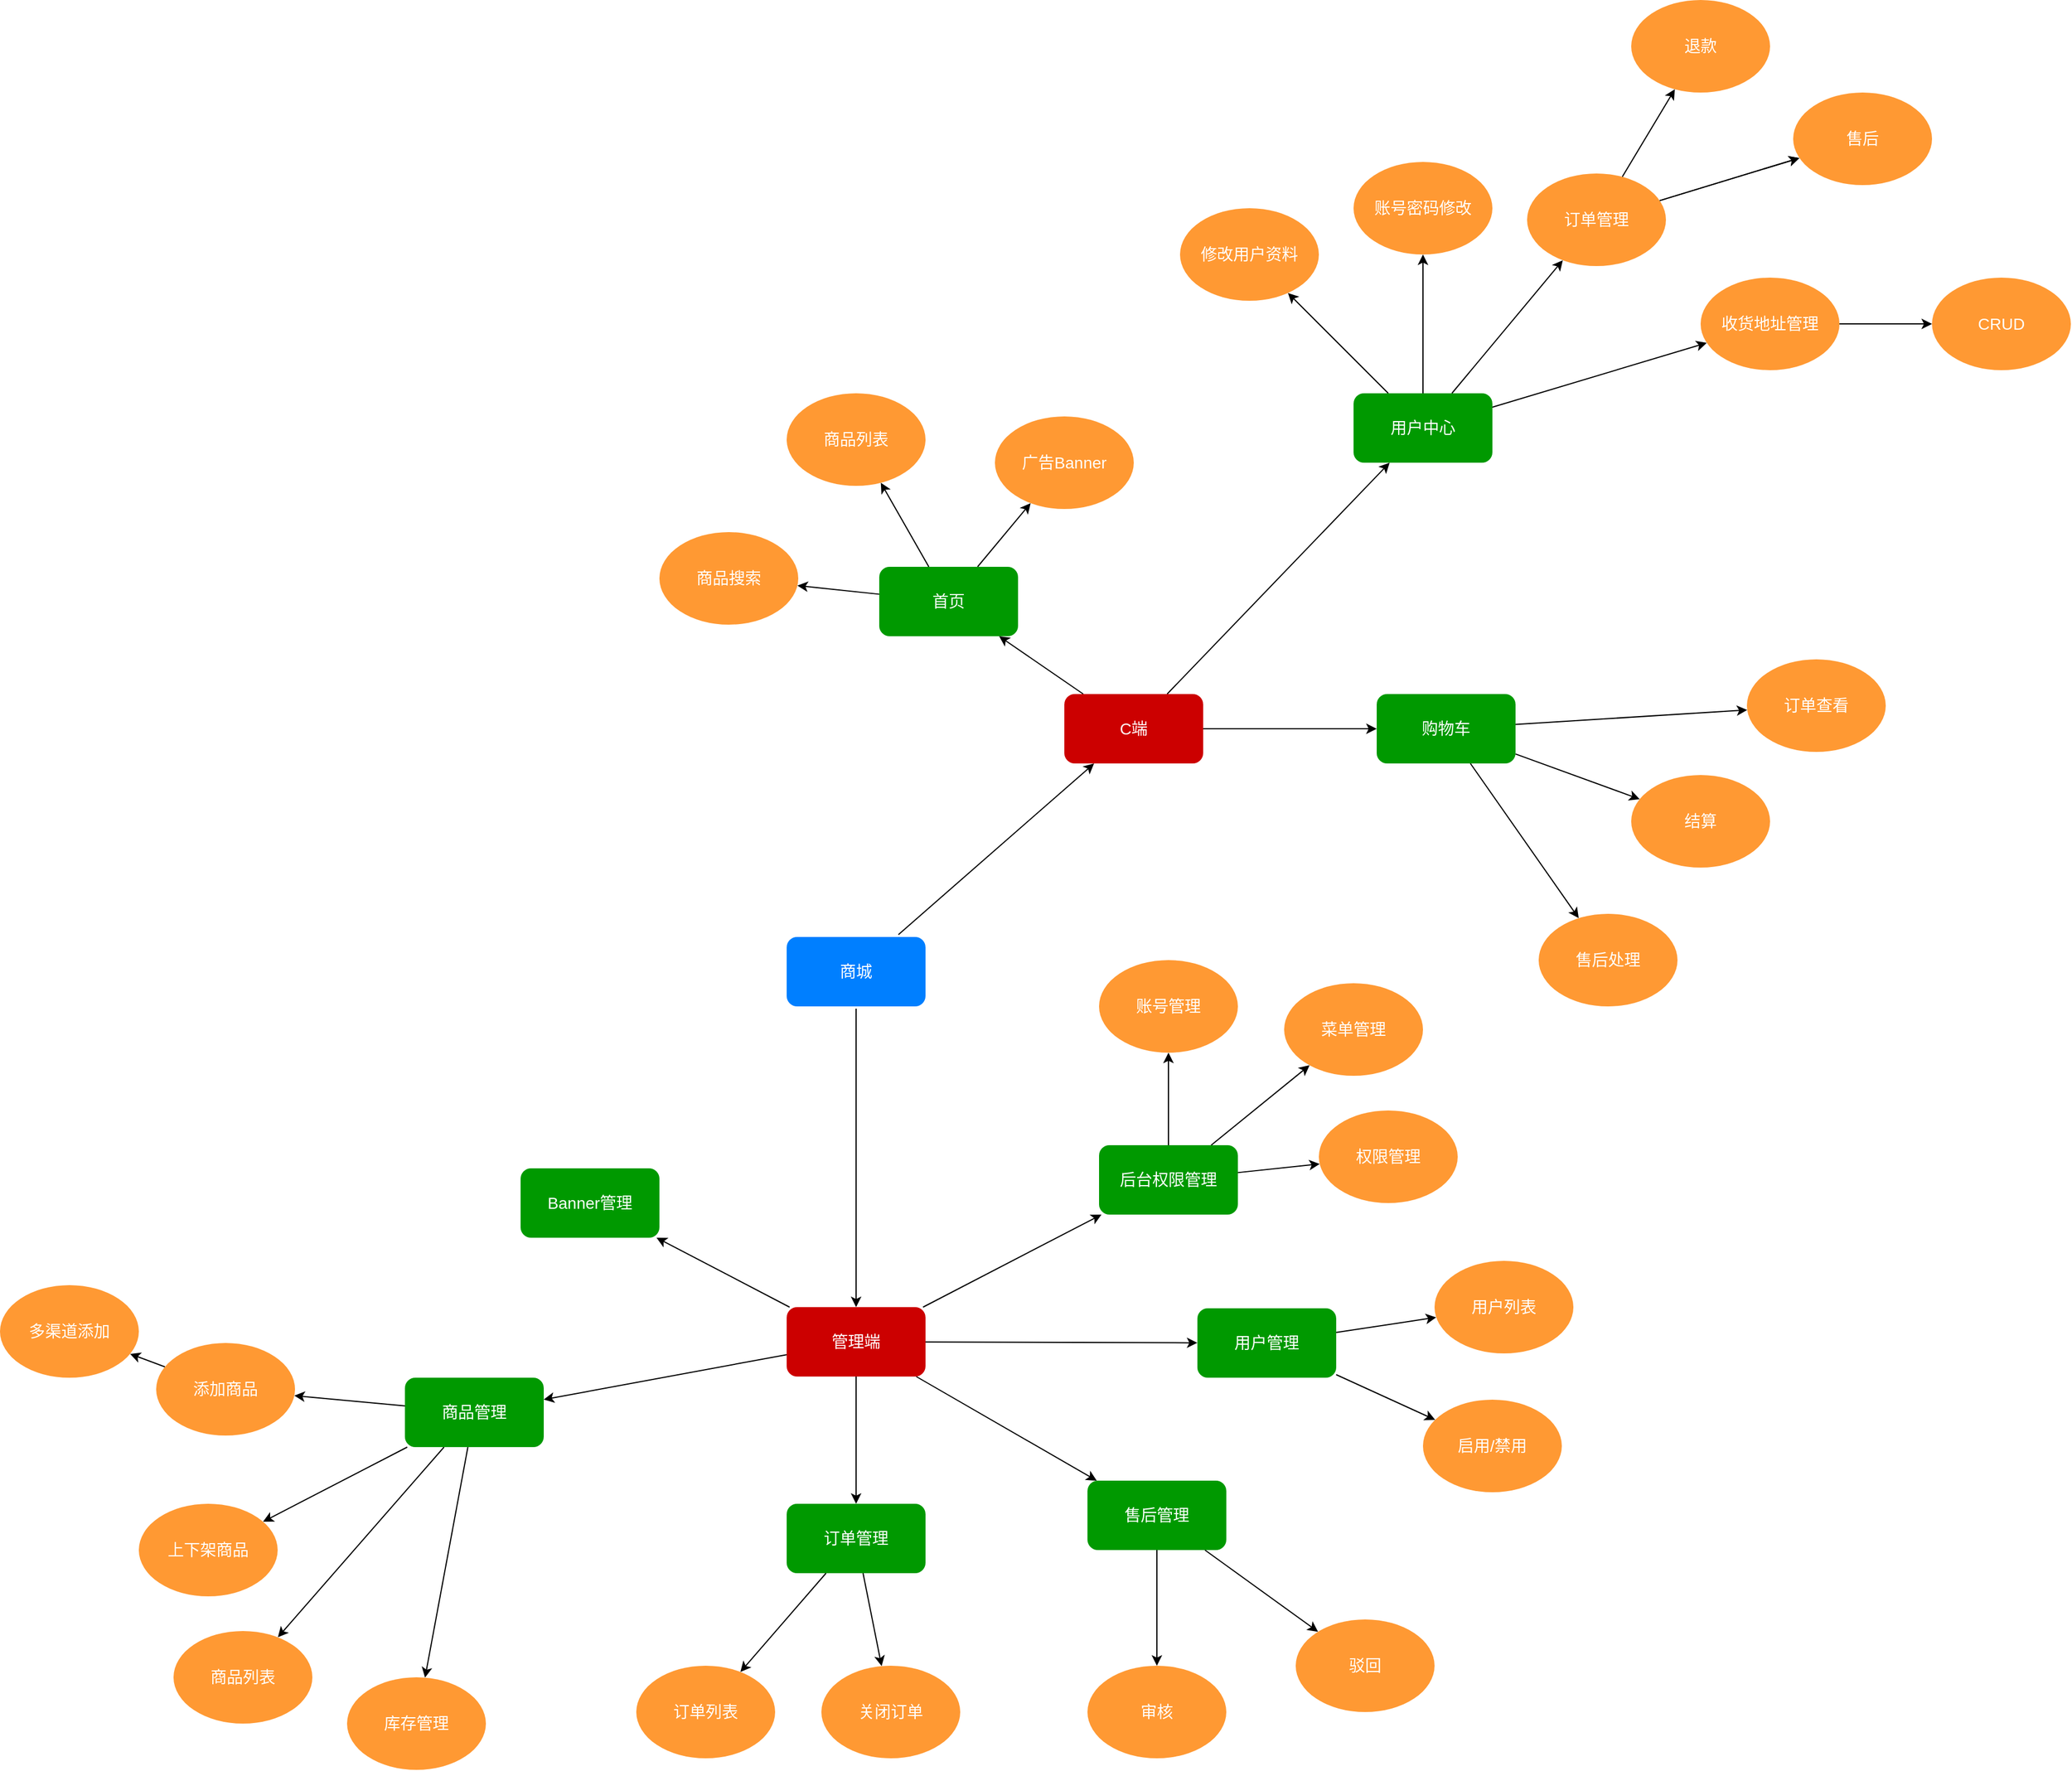 <mxfile version="13.6.5" type="github">
  <diagram id="6a731a19-8d31-9384-78a2-239565b7b9f0" name="Page-1">
    <mxGraphModel dx="2031" dy="1019" grid="1" gridSize="10" guides="1" tooltips="1" connect="1" arrows="1" fold="1" page="1" pageScale="1" pageWidth="1169" pageHeight="827" background="#ffffff" math="0" shadow="0">
      <root>
        <mxCell id="0" />
        <mxCell id="1" parent="0" />
        <mxCell id="fs0dfM01-aWYpjKkijkv-1802" value="" style="edgeStyle=none;rounded=0;orthogonalLoop=1;jettySize=auto;html=1;fontSize=14;fontColor=#FFFFFF;" parent="1" source="fs0dfM01-aWYpjKkijkv-1781" target="fs0dfM01-aWYpjKkijkv-1801" edge="1">
          <mxGeometry relative="1" as="geometry" />
        </mxCell>
        <mxCell id="fs0dfM01-aWYpjKkijkv-1804" value="" style="edgeStyle=none;rounded=0;orthogonalLoop=1;jettySize=auto;html=1;fontSize=14;fontColor=#FFFFFF;" parent="1" source="fs0dfM01-aWYpjKkijkv-1781" target="fs0dfM01-aWYpjKkijkv-1803" edge="1">
          <mxGeometry relative="1" as="geometry" />
        </mxCell>
        <mxCell id="fs0dfM01-aWYpjKkijkv-1781" value="商城" style="rounded=1;whiteSpace=wrap;html=1;strokeColor=none;strokeWidth=3;perimeterSpacing=2;fontSize=14;fontColor=#FFFFFF;fillColor=#007FFF;" parent="1" vertex="1">
          <mxGeometry x="1010" y="890" width="120" height="60" as="geometry" />
        </mxCell>
        <mxCell id="fs0dfM01-aWYpjKkijkv-1841" value="" style="edgeStyle=none;rounded=0;orthogonalLoop=1;jettySize=auto;html=1;fontSize=14;fontColor=#FFFFFF;" parent="1" source="fs0dfM01-aWYpjKkijkv-1801" target="fs0dfM01-aWYpjKkijkv-1840" edge="1">
          <mxGeometry relative="1" as="geometry" />
        </mxCell>
        <mxCell id="fs0dfM01-aWYpjKkijkv-1845" value="" style="edgeStyle=none;rounded=0;orthogonalLoop=1;jettySize=auto;html=1;fontSize=14;fontColor=#FFFFFF;" parent="1" source="fs0dfM01-aWYpjKkijkv-1801" target="fs0dfM01-aWYpjKkijkv-1844" edge="1">
          <mxGeometry relative="1" as="geometry" />
        </mxCell>
        <mxCell id="fs0dfM01-aWYpjKkijkv-1851" value="" style="edgeStyle=none;rounded=0;orthogonalLoop=1;jettySize=auto;html=1;fontSize=14;fontColor=#FFFFFF;" parent="1" source="fs0dfM01-aWYpjKkijkv-1801" target="fs0dfM01-aWYpjKkijkv-1850" edge="1">
          <mxGeometry relative="1" as="geometry" />
        </mxCell>
        <mxCell id="fs0dfM01-aWYpjKkijkv-1801" value="C端" style="whiteSpace=wrap;html=1;rounded=1;fontSize=14;fontColor=#FFFFFF;strokeColor=none;strokeWidth=3;fillColor=#CC0000;" parent="1" vertex="1">
          <mxGeometry x="1250" y="680" width="120" height="60" as="geometry" />
        </mxCell>
        <mxCell id="fs0dfM01-aWYpjKkijkv-1864" value="" style="edgeStyle=none;rounded=0;orthogonalLoop=1;jettySize=auto;html=1;fontSize=14;fontColor=#FFFFFF;" parent="1" source="fs0dfM01-aWYpjKkijkv-1803" target="fs0dfM01-aWYpjKkijkv-1863" edge="1">
          <mxGeometry relative="1" as="geometry" />
        </mxCell>
        <mxCell id="fs0dfM01-aWYpjKkijkv-1866" value="" style="edgeStyle=none;rounded=0;orthogonalLoop=1;jettySize=auto;html=1;fontSize=14;fontColor=#FFFFFF;" parent="1" source="fs0dfM01-aWYpjKkijkv-1803" target="fs0dfM01-aWYpjKkijkv-1865" edge="1">
          <mxGeometry relative="1" as="geometry" />
        </mxCell>
        <mxCell id="fs0dfM01-aWYpjKkijkv-1868" value="" style="edgeStyle=none;rounded=0;orthogonalLoop=1;jettySize=auto;html=1;fontSize=14;fontColor=#FFFFFF;" parent="1" source="fs0dfM01-aWYpjKkijkv-1803" target="fs0dfM01-aWYpjKkijkv-1867" edge="1">
          <mxGeometry relative="1" as="geometry" />
        </mxCell>
        <mxCell id="fs0dfM01-aWYpjKkijkv-1871" value="" style="edgeStyle=none;rounded=0;orthogonalLoop=1;jettySize=auto;html=1;fontSize=14;fontColor=#FFFFFF;" parent="1" source="fs0dfM01-aWYpjKkijkv-1803" target="fs0dfM01-aWYpjKkijkv-1870" edge="1">
          <mxGeometry relative="1" as="geometry" />
        </mxCell>
        <mxCell id="hfIR77nUvffGfV-e1Rjv-10" value="" style="edgeStyle=none;rounded=0;orthogonalLoop=1;jettySize=auto;html=1;" parent="1" source="fs0dfM01-aWYpjKkijkv-1803" target="hfIR77nUvffGfV-e1Rjv-9" edge="1">
          <mxGeometry relative="1" as="geometry" />
        </mxCell>
        <mxCell id="hfIR77nUvffGfV-e1Rjv-34" value="" style="edgeStyle=none;rounded=0;orthogonalLoop=1;jettySize=auto;html=1;" parent="1" source="fs0dfM01-aWYpjKkijkv-1803" target="hfIR77nUvffGfV-e1Rjv-33" edge="1">
          <mxGeometry relative="1" as="geometry" />
        </mxCell>
        <mxCell id="fs0dfM01-aWYpjKkijkv-1803" value="管理端" style="whiteSpace=wrap;html=1;rounded=1;fontSize=14;fontColor=#FFFFFF;strokeColor=none;strokeWidth=3;fillColor=#CC0000;" parent="1" vertex="1">
          <mxGeometry x="1010" y="1210" width="120" height="60" as="geometry" />
        </mxCell>
        <mxCell id="fs0dfM01-aWYpjKkijkv-1813" value="广告Banner" style="ellipse;whiteSpace=wrap;html=1;rounded=1;fontSize=14;fontColor=#FFFFFF;strokeColor=none;strokeWidth=3;fillColor=#FF9933;" parent="1" vertex="1">
          <mxGeometry x="1190" y="440" width="120" height="80" as="geometry" />
        </mxCell>
        <mxCell id="fs0dfM01-aWYpjKkijkv-1815" value="商品列表" style="ellipse;whiteSpace=wrap;html=1;rounded=1;fontSize=14;fontColor=#FFFFFF;strokeColor=none;strokeWidth=3;fillColor=#FF9933;" parent="1" vertex="1">
          <mxGeometry x="1010" y="420" width="120" height="80" as="geometry" />
        </mxCell>
        <mxCell id="fs0dfM01-aWYpjKkijkv-1817" value="商品搜索" style="ellipse;whiteSpace=wrap;html=1;rounded=1;fontSize=14;fontColor=#FFFFFF;strokeColor=none;strokeWidth=3;fillColor=#FF9933;" parent="1" vertex="1">
          <mxGeometry x="900" y="540" width="120" height="80" as="geometry" />
        </mxCell>
        <mxCell id="fs0dfM01-aWYpjKkijkv-1819" value="修改用户资料" style="ellipse;whiteSpace=wrap;html=1;rounded=1;fontSize=14;fontColor=#FFFFFF;strokeColor=none;strokeWidth=3;fillColor=#FF9933;" parent="1" vertex="1">
          <mxGeometry x="1350" y="260" width="120" height="80" as="geometry" />
        </mxCell>
        <mxCell id="fs0dfM01-aWYpjKkijkv-1826" value="账号密码修改" style="ellipse;whiteSpace=wrap;html=1;rounded=1;fontSize=14;fontColor=#FFFFFF;strokeColor=none;strokeWidth=3;fillColor=#FF9933;" parent="1" vertex="1">
          <mxGeometry x="1500" y="220" width="120" height="80" as="geometry" />
        </mxCell>
        <mxCell id="fs0dfM01-aWYpjKkijkv-1830" value="订单查看" style="ellipse;whiteSpace=wrap;html=1;rounded=1;fontSize=14;fontColor=#FFFFFF;strokeColor=none;strokeWidth=3;fillColor=#FF9933;" parent="1" vertex="1">
          <mxGeometry x="1840" y="650" width="120" height="80" as="geometry" />
        </mxCell>
        <mxCell id="fs0dfM01-aWYpjKkijkv-1842" value="" style="edgeStyle=none;rounded=0;orthogonalLoop=1;jettySize=auto;html=1;fontSize=14;fontColor=#FFFFFF;" parent="1" source="fs0dfM01-aWYpjKkijkv-1840" target="fs0dfM01-aWYpjKkijkv-1819" edge="1">
          <mxGeometry relative="1" as="geometry" />
        </mxCell>
        <mxCell id="fs0dfM01-aWYpjKkijkv-1843" value="" style="edgeStyle=none;rounded=0;orthogonalLoop=1;jettySize=auto;html=1;fontSize=14;fontColor=#FFFFFF;" parent="1" source="fs0dfM01-aWYpjKkijkv-1840" target="fs0dfM01-aWYpjKkijkv-1826" edge="1">
          <mxGeometry relative="1" as="geometry" />
        </mxCell>
        <mxCell id="fs0dfM01-aWYpjKkijkv-1862" value="" style="edgeStyle=none;rounded=0;orthogonalLoop=1;jettySize=auto;html=1;fontSize=14;fontColor=#FFFFFF;" parent="1" source="fs0dfM01-aWYpjKkijkv-1840" target="fs0dfM01-aWYpjKkijkv-1861" edge="1">
          <mxGeometry relative="1" as="geometry" />
        </mxCell>
        <mxCell id="Q3qfeO53Vg4vjSG5zvzN-7" value="" style="edgeStyle=none;rounded=0;orthogonalLoop=1;jettySize=auto;html=1;" edge="1" parent="1" source="fs0dfM01-aWYpjKkijkv-1840" target="Q3qfeO53Vg4vjSG5zvzN-6">
          <mxGeometry relative="1" as="geometry" />
        </mxCell>
        <mxCell id="fs0dfM01-aWYpjKkijkv-1840" value="用户中心" style="whiteSpace=wrap;html=1;rounded=1;fontSize=14;fontColor=#FFFFFF;strokeColor=none;strokeWidth=3;fillColor=#009900;" parent="1" vertex="1">
          <mxGeometry x="1500" y="420" width="120" height="60" as="geometry" />
        </mxCell>
        <mxCell id="fs0dfM01-aWYpjKkijkv-1846" value="" style="edgeStyle=none;rounded=0;orthogonalLoop=1;jettySize=auto;html=1;fontSize=14;fontColor=#FFFFFF;" parent="1" source="fs0dfM01-aWYpjKkijkv-1844" target="fs0dfM01-aWYpjKkijkv-1815" edge="1">
          <mxGeometry relative="1" as="geometry" />
        </mxCell>
        <mxCell id="fs0dfM01-aWYpjKkijkv-1847" value="" style="edgeStyle=none;rounded=0;orthogonalLoop=1;jettySize=auto;html=1;fontSize=14;fontColor=#FFFFFF;" parent="1" source="fs0dfM01-aWYpjKkijkv-1844" target="fs0dfM01-aWYpjKkijkv-1817" edge="1">
          <mxGeometry relative="1" as="geometry" />
        </mxCell>
        <mxCell id="fs0dfM01-aWYpjKkijkv-1849" value="" style="edgeStyle=none;rounded=0;orthogonalLoop=1;jettySize=auto;html=1;fontSize=14;fontColor=#FFFFFF;" parent="1" source="fs0dfM01-aWYpjKkijkv-1844" target="fs0dfM01-aWYpjKkijkv-1813" edge="1">
          <mxGeometry relative="1" as="geometry" />
        </mxCell>
        <mxCell id="fs0dfM01-aWYpjKkijkv-1844" value="首页" style="whiteSpace=wrap;html=1;rounded=1;fontSize=14;fontColor=#FFFFFF;strokeColor=none;strokeWidth=3;fillColor=#009900;" parent="1" vertex="1">
          <mxGeometry x="1090" y="570" width="120" height="60" as="geometry" />
        </mxCell>
        <mxCell id="fs0dfM01-aWYpjKkijkv-1852" value="" style="edgeStyle=none;rounded=0;orthogonalLoop=1;jettySize=auto;html=1;fontSize=14;fontColor=#FFFFFF;" parent="1" source="fs0dfM01-aWYpjKkijkv-1850" target="fs0dfM01-aWYpjKkijkv-1830" edge="1">
          <mxGeometry relative="1" as="geometry" />
        </mxCell>
        <mxCell id="fs0dfM01-aWYpjKkijkv-1858" value="" style="edgeStyle=none;rounded=0;orthogonalLoop=1;jettySize=auto;html=1;fontSize=14;fontColor=#FFFFFF;" parent="1" source="fs0dfM01-aWYpjKkijkv-1850" target="fs0dfM01-aWYpjKkijkv-1857" edge="1">
          <mxGeometry relative="1" as="geometry" />
        </mxCell>
        <mxCell id="fs0dfM01-aWYpjKkijkv-1860" value="" style="edgeStyle=none;rounded=0;orthogonalLoop=1;jettySize=auto;html=1;fontSize=14;fontColor=#FFFFFF;" parent="1" source="fs0dfM01-aWYpjKkijkv-1850" target="fs0dfM01-aWYpjKkijkv-1859" edge="1">
          <mxGeometry relative="1" as="geometry" />
        </mxCell>
        <mxCell id="fs0dfM01-aWYpjKkijkv-1850" value="购物车" style="whiteSpace=wrap;html=1;rounded=1;fontSize=14;fontColor=#FFFFFF;strokeColor=none;strokeWidth=3;fillColor=#009900;" parent="1" vertex="1">
          <mxGeometry x="1520" y="680" width="120" height="60" as="geometry" />
        </mxCell>
        <mxCell id="fs0dfM01-aWYpjKkijkv-1857" value="结算" style="ellipse;whiteSpace=wrap;html=1;rounded=1;fontSize=14;fontColor=#FFFFFF;strokeColor=none;strokeWidth=3;fillColor=#FF9933;" parent="1" vertex="1">
          <mxGeometry x="1740" y="750" width="120" height="80" as="geometry" />
        </mxCell>
        <mxCell id="fs0dfM01-aWYpjKkijkv-1859" value="售后处理" style="ellipse;whiteSpace=wrap;html=1;rounded=1;fontSize=14;fontColor=#FFFFFF;strokeColor=none;strokeWidth=3;fillColor=#FF9933;" parent="1" vertex="1">
          <mxGeometry x="1660" y="870" width="120" height="80" as="geometry" />
        </mxCell>
        <mxCell id="Q3qfeO53Vg4vjSG5zvzN-2" value="" style="rounded=0;orthogonalLoop=1;jettySize=auto;html=1;" edge="1" parent="1" source="fs0dfM01-aWYpjKkijkv-1861" target="Q3qfeO53Vg4vjSG5zvzN-1">
          <mxGeometry relative="1" as="geometry" />
        </mxCell>
        <mxCell id="Q3qfeO53Vg4vjSG5zvzN-4" value="" style="edgeStyle=none;rounded=0;orthogonalLoop=1;jettySize=auto;html=1;" edge="1" parent="1" source="fs0dfM01-aWYpjKkijkv-1861" target="Q3qfeO53Vg4vjSG5zvzN-3">
          <mxGeometry relative="1" as="geometry" />
        </mxCell>
        <mxCell id="Q3qfeO53Vg4vjSG5zvzN-5" value="" style="edgeStyle=none;rounded=0;orthogonalLoop=1;jettySize=auto;html=1;" edge="1" parent="1" source="fs0dfM01-aWYpjKkijkv-1861" target="Q3qfeO53Vg4vjSG5zvzN-3">
          <mxGeometry relative="1" as="geometry" />
        </mxCell>
        <mxCell id="fs0dfM01-aWYpjKkijkv-1861" value="订单管理" style="ellipse;whiteSpace=wrap;html=1;rounded=1;fontSize=14;fontColor=#FFFFFF;strokeColor=none;strokeWidth=3;fillColor=#FF9933;" parent="1" vertex="1">
          <mxGeometry x="1650" y="230" width="120" height="80" as="geometry" />
        </mxCell>
        <mxCell id="hfIR77nUvffGfV-e1Rjv-2" value="" style="rounded=0;orthogonalLoop=1;jettySize=auto;html=1;" parent="1" source="fs0dfM01-aWYpjKkijkv-1863" target="hfIR77nUvffGfV-e1Rjv-1" edge="1">
          <mxGeometry relative="1" as="geometry" />
        </mxCell>
        <mxCell id="hfIR77nUvffGfV-e1Rjv-6" value="" style="rounded=0;orthogonalLoop=1;jettySize=auto;html=1;" parent="1" source="fs0dfM01-aWYpjKkijkv-1863" target="hfIR77nUvffGfV-e1Rjv-5" edge="1">
          <mxGeometry relative="1" as="geometry" />
        </mxCell>
        <mxCell id="hfIR77nUvffGfV-e1Rjv-8" value="" style="edgeStyle=none;rounded=0;orthogonalLoop=1;jettySize=auto;html=1;" parent="1" source="fs0dfM01-aWYpjKkijkv-1863" target="hfIR77nUvffGfV-e1Rjv-7" edge="1">
          <mxGeometry relative="1" as="geometry" />
        </mxCell>
        <mxCell id="hfIR77nUvffGfV-e1Rjv-14" value="" style="edgeStyle=none;rounded=0;orthogonalLoop=1;jettySize=auto;html=1;" parent="1" source="fs0dfM01-aWYpjKkijkv-1863" target="hfIR77nUvffGfV-e1Rjv-13" edge="1">
          <mxGeometry relative="1" as="geometry" />
        </mxCell>
        <mxCell id="fs0dfM01-aWYpjKkijkv-1863" value="商品管理" style="whiteSpace=wrap;html=1;rounded=1;fontSize=14;fontColor=#FFFFFF;strokeColor=none;strokeWidth=3;fillColor=#009900;" parent="1" vertex="1">
          <mxGeometry x="680" y="1271" width="120" height="60" as="geometry" />
        </mxCell>
        <mxCell id="hfIR77nUvffGfV-e1Rjv-20" value="" style="edgeStyle=none;rounded=0;orthogonalLoop=1;jettySize=auto;html=1;" parent="1" source="fs0dfM01-aWYpjKkijkv-1865" target="hfIR77nUvffGfV-e1Rjv-19" edge="1">
          <mxGeometry relative="1" as="geometry" />
        </mxCell>
        <mxCell id="hfIR77nUvffGfV-e1Rjv-22" value="" style="edgeStyle=none;rounded=0;orthogonalLoop=1;jettySize=auto;html=1;" parent="1" source="fs0dfM01-aWYpjKkijkv-1865" target="hfIR77nUvffGfV-e1Rjv-21" edge="1">
          <mxGeometry relative="1" as="geometry" />
        </mxCell>
        <mxCell id="fs0dfM01-aWYpjKkijkv-1865" value="售后管理" style="whiteSpace=wrap;html=1;rounded=1;fontSize=14;fontColor=#FFFFFF;strokeColor=none;strokeWidth=3;fillColor=#009900;" parent="1" vertex="1">
          <mxGeometry x="1270" y="1360" width="120" height="60" as="geometry" />
        </mxCell>
        <mxCell id="hfIR77nUvffGfV-e1Rjv-26" value="" style="edgeStyle=none;rounded=0;orthogonalLoop=1;jettySize=auto;html=1;" parent="1" source="fs0dfM01-aWYpjKkijkv-1867" target="hfIR77nUvffGfV-e1Rjv-25" edge="1">
          <mxGeometry relative="1" as="geometry" />
        </mxCell>
        <mxCell id="hfIR77nUvffGfV-e1Rjv-28" value="" style="edgeStyle=none;rounded=0;orthogonalLoop=1;jettySize=auto;html=1;" parent="1" source="fs0dfM01-aWYpjKkijkv-1867" target="hfIR77nUvffGfV-e1Rjv-27" edge="1">
          <mxGeometry relative="1" as="geometry" />
        </mxCell>
        <mxCell id="fs0dfM01-aWYpjKkijkv-1867" value="用户管理" style="whiteSpace=wrap;html=1;rounded=1;fontSize=14;fontColor=#FFFFFF;strokeColor=none;strokeWidth=3;fillColor=#009900;" parent="1" vertex="1">
          <mxGeometry x="1365" y="1211" width="120" height="60" as="geometry" />
        </mxCell>
        <mxCell id="hfIR77nUvffGfV-e1Rjv-12" value="" style="edgeStyle=none;rounded=0;orthogonalLoop=1;jettySize=auto;html=1;" parent="1" source="fs0dfM01-aWYpjKkijkv-1870" target="hfIR77nUvffGfV-e1Rjv-11" edge="1">
          <mxGeometry relative="1" as="geometry" />
        </mxCell>
        <mxCell id="hfIR77nUvffGfV-e1Rjv-18" value="" style="edgeStyle=none;rounded=0;orthogonalLoop=1;jettySize=auto;html=1;" parent="1" source="fs0dfM01-aWYpjKkijkv-1870" target="hfIR77nUvffGfV-e1Rjv-17" edge="1">
          <mxGeometry relative="1" as="geometry" />
        </mxCell>
        <mxCell id="fs0dfM01-aWYpjKkijkv-1870" value="订单管理" style="whiteSpace=wrap;html=1;rounded=1;fontSize=14;fontColor=#FFFFFF;strokeColor=none;strokeWidth=3;fillColor=#009900;" parent="1" vertex="1">
          <mxGeometry x="1010" y="1380" width="120" height="60" as="geometry" />
        </mxCell>
        <mxCell id="hfIR77nUvffGfV-e1Rjv-4" value="" style="rounded=0;orthogonalLoop=1;jettySize=auto;html=1;" parent="1" source="hfIR77nUvffGfV-e1Rjv-1" target="hfIR77nUvffGfV-e1Rjv-3" edge="1">
          <mxGeometry relative="1" as="geometry" />
        </mxCell>
        <mxCell id="hfIR77nUvffGfV-e1Rjv-1" value="添加商品" style="ellipse;whiteSpace=wrap;html=1;rounded=1;fontSize=14;fontColor=#FFFFFF;strokeColor=none;strokeWidth=3;fillColor=#FF9933;" parent="1" vertex="1">
          <mxGeometry x="465" y="1241" width="120" height="80" as="geometry" />
        </mxCell>
        <mxCell id="hfIR77nUvffGfV-e1Rjv-3" value="多渠道添加" style="ellipse;whiteSpace=wrap;html=1;rounded=1;fontSize=14;fontColor=#FFFFFF;strokeColor=none;strokeWidth=3;fillColor=#FF9933;" parent="1" vertex="1">
          <mxGeometry x="330" y="1191" width="120" height="80" as="geometry" />
        </mxCell>
        <mxCell id="hfIR77nUvffGfV-e1Rjv-5" value="上下架商品" style="ellipse;whiteSpace=wrap;html=1;rounded=1;fontSize=14;fontColor=#FFFFFF;strokeColor=none;strokeWidth=3;fillColor=#FF9933;" parent="1" vertex="1">
          <mxGeometry x="450" y="1380" width="120" height="80" as="geometry" />
        </mxCell>
        <mxCell id="hfIR77nUvffGfV-e1Rjv-7" value="商品列表" style="ellipse;whiteSpace=wrap;html=1;rounded=1;fontSize=14;fontColor=#FFFFFF;strokeColor=none;strokeWidth=3;fillColor=#FF9933;" parent="1" vertex="1">
          <mxGeometry x="480" y="1490" width="120" height="80" as="geometry" />
        </mxCell>
        <mxCell id="hfIR77nUvffGfV-e1Rjv-9" value="Banner管理" style="whiteSpace=wrap;html=1;rounded=1;fontSize=14;fontColor=#FFFFFF;strokeColor=none;strokeWidth=3;fillColor=#009900;" parent="1" vertex="1">
          <mxGeometry x="780" y="1090" width="120" height="60" as="geometry" />
        </mxCell>
        <mxCell id="hfIR77nUvffGfV-e1Rjv-11" value="订单列表" style="ellipse;whiteSpace=wrap;html=1;rounded=1;fontSize=14;fontColor=#FFFFFF;strokeColor=none;strokeWidth=3;fillColor=#FF9933;" parent="1" vertex="1">
          <mxGeometry x="880" y="1520" width="120" height="80" as="geometry" />
        </mxCell>
        <mxCell id="hfIR77nUvffGfV-e1Rjv-13" value="库存管理" style="ellipse;whiteSpace=wrap;html=1;rounded=1;fontSize=14;fontColor=#FFFFFF;strokeColor=none;strokeWidth=3;fillColor=#FF9933;" parent="1" vertex="1">
          <mxGeometry x="630" y="1530" width="120" height="80" as="geometry" />
        </mxCell>
        <mxCell id="hfIR77nUvffGfV-e1Rjv-17" value="关闭订单" style="ellipse;whiteSpace=wrap;html=1;rounded=1;fontSize=14;fontColor=#FFFFFF;strokeColor=none;strokeWidth=3;fillColor=#FF9933;" parent="1" vertex="1">
          <mxGeometry x="1040" y="1520" width="120" height="80" as="geometry" />
        </mxCell>
        <mxCell id="hfIR77nUvffGfV-e1Rjv-19" value="审核" style="ellipse;whiteSpace=wrap;html=1;rounded=1;fontSize=14;fontColor=#FFFFFF;strokeColor=none;strokeWidth=3;fillColor=#FF9933;" parent="1" vertex="1">
          <mxGeometry x="1270" y="1520" width="120" height="80" as="geometry" />
        </mxCell>
        <mxCell id="hfIR77nUvffGfV-e1Rjv-21" value="驳回" style="ellipse;whiteSpace=wrap;html=1;rounded=1;fontSize=14;fontColor=#FFFFFF;strokeColor=none;strokeWidth=3;fillColor=#FF9933;" parent="1" vertex="1">
          <mxGeometry x="1450" y="1480" width="120" height="80" as="geometry" />
        </mxCell>
        <mxCell id="hfIR77nUvffGfV-e1Rjv-25" value="用户列表" style="ellipse;whiteSpace=wrap;html=1;rounded=1;fontSize=14;fontColor=#FFFFFF;strokeColor=none;strokeWidth=3;fillColor=#FF9933;" parent="1" vertex="1">
          <mxGeometry x="1570" y="1170" width="120" height="80" as="geometry" />
        </mxCell>
        <mxCell id="hfIR77nUvffGfV-e1Rjv-27" value="启用/禁用" style="ellipse;whiteSpace=wrap;html=1;rounded=1;fontSize=14;fontColor=#FFFFFF;strokeColor=none;strokeWidth=3;fillColor=#FF9933;" parent="1" vertex="1">
          <mxGeometry x="1560" y="1290" width="120" height="80" as="geometry" />
        </mxCell>
        <mxCell id="hfIR77nUvffGfV-e1Rjv-36" value="" style="edgeStyle=none;rounded=0;orthogonalLoop=1;jettySize=auto;html=1;" parent="1" source="hfIR77nUvffGfV-e1Rjv-33" target="hfIR77nUvffGfV-e1Rjv-35" edge="1">
          <mxGeometry relative="1" as="geometry" />
        </mxCell>
        <mxCell id="hfIR77nUvffGfV-e1Rjv-38" value="" style="edgeStyle=none;rounded=0;orthogonalLoop=1;jettySize=auto;html=1;" parent="1" source="hfIR77nUvffGfV-e1Rjv-33" target="hfIR77nUvffGfV-e1Rjv-37" edge="1">
          <mxGeometry relative="1" as="geometry" />
        </mxCell>
        <mxCell id="hfIR77nUvffGfV-e1Rjv-40" value="" style="edgeStyle=none;rounded=0;orthogonalLoop=1;jettySize=auto;html=1;" parent="1" source="hfIR77nUvffGfV-e1Rjv-33" target="hfIR77nUvffGfV-e1Rjv-39" edge="1">
          <mxGeometry relative="1" as="geometry" />
        </mxCell>
        <mxCell id="hfIR77nUvffGfV-e1Rjv-33" value="后台权限管理" style="whiteSpace=wrap;html=1;rounded=1;fontSize=14;fontColor=#FFFFFF;strokeColor=none;strokeWidth=3;fillColor=#009900;" parent="1" vertex="1">
          <mxGeometry x="1280" y="1070" width="120" height="60" as="geometry" />
        </mxCell>
        <mxCell id="hfIR77nUvffGfV-e1Rjv-35" value="账号管理" style="ellipse;whiteSpace=wrap;html=1;rounded=1;fontSize=14;fontColor=#FFFFFF;strokeColor=none;strokeWidth=3;fillColor=#FF9933;" parent="1" vertex="1">
          <mxGeometry x="1280" y="910" width="120" height="80" as="geometry" />
        </mxCell>
        <mxCell id="hfIR77nUvffGfV-e1Rjv-37" value="菜单管理" style="ellipse;whiteSpace=wrap;html=1;rounded=1;fontSize=14;fontColor=#FFFFFF;strokeColor=none;strokeWidth=3;fillColor=#FF9933;" parent="1" vertex="1">
          <mxGeometry x="1440" y="930" width="120" height="80" as="geometry" />
        </mxCell>
        <mxCell id="hfIR77nUvffGfV-e1Rjv-39" value="权限管理" style="ellipse;whiteSpace=wrap;html=1;rounded=1;fontSize=14;fontColor=#FFFFFF;strokeColor=none;strokeWidth=3;fillColor=#FF9933;" parent="1" vertex="1">
          <mxGeometry x="1470" y="1040" width="120" height="80" as="geometry" />
        </mxCell>
        <mxCell id="Q3qfeO53Vg4vjSG5zvzN-1" value="退款" style="ellipse;whiteSpace=wrap;html=1;rounded=1;fontSize=14;fontColor=#FFFFFF;strokeColor=none;strokeWidth=3;fillColor=#FF9933;" vertex="1" parent="1">
          <mxGeometry x="1740" y="80" width="120" height="80" as="geometry" />
        </mxCell>
        <mxCell id="Q3qfeO53Vg4vjSG5zvzN-3" value="售后" style="ellipse;whiteSpace=wrap;html=1;rounded=1;fontSize=14;fontColor=#FFFFFF;strokeColor=none;strokeWidth=3;fillColor=#FF9933;" vertex="1" parent="1">
          <mxGeometry x="1880" y="160" width="120" height="80" as="geometry" />
        </mxCell>
        <mxCell id="Q3qfeO53Vg4vjSG5zvzN-9" value="" style="edgeStyle=none;rounded=0;orthogonalLoop=1;jettySize=auto;html=1;" edge="1" parent="1" source="Q3qfeO53Vg4vjSG5zvzN-6" target="Q3qfeO53Vg4vjSG5zvzN-8">
          <mxGeometry relative="1" as="geometry" />
        </mxCell>
        <mxCell id="Q3qfeO53Vg4vjSG5zvzN-6" value="收货地址管理" style="ellipse;whiteSpace=wrap;html=1;rounded=1;fontSize=14;fontColor=#FFFFFF;strokeColor=none;strokeWidth=3;fillColor=#FF9933;" vertex="1" parent="1">
          <mxGeometry x="1800" y="320" width="120" height="80" as="geometry" />
        </mxCell>
        <mxCell id="Q3qfeO53Vg4vjSG5zvzN-8" value="CRUD" style="ellipse;whiteSpace=wrap;html=1;rounded=1;fontSize=14;fontColor=#FFFFFF;strokeColor=none;strokeWidth=3;fillColor=#FF9933;" vertex="1" parent="1">
          <mxGeometry x="2000" y="320" width="120" height="80" as="geometry" />
        </mxCell>
      </root>
    </mxGraphModel>
  </diagram>
</mxfile>
